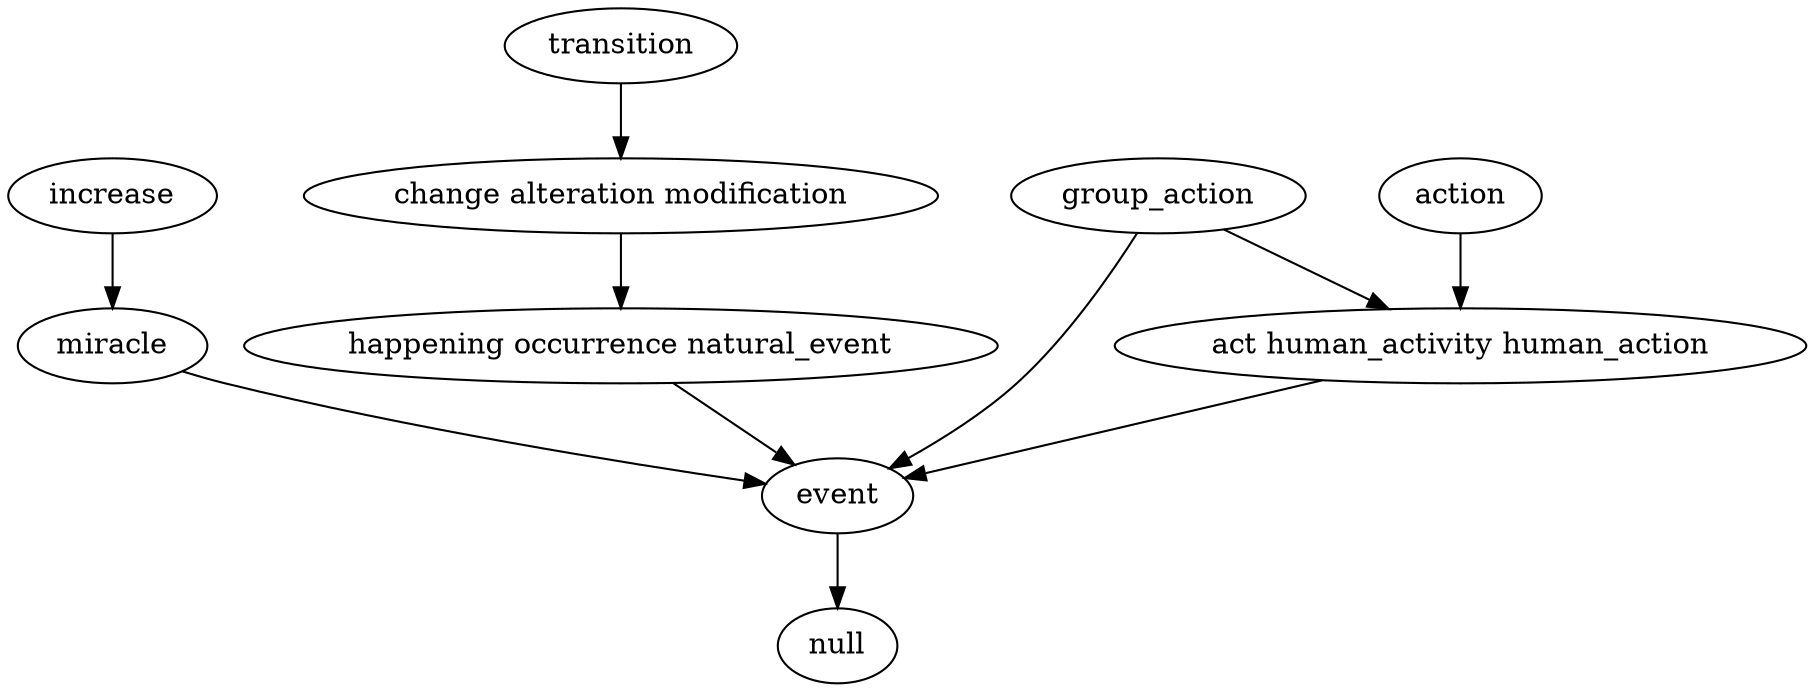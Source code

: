digraph DG {
"increase" -> "miracle"
"change alteration modification" -> "happening occurrence natural_event"
"miracle" -> "event"
"happening occurrence natural_event" -> "event"
"event" -> "null"
"transition" -> "change alteration modification"
"act human_activity human_action" -> "event"
"group_action" -> "event"
"group_action" -> "act human_activity human_action"
"action" -> "act human_activity human_action"
}
